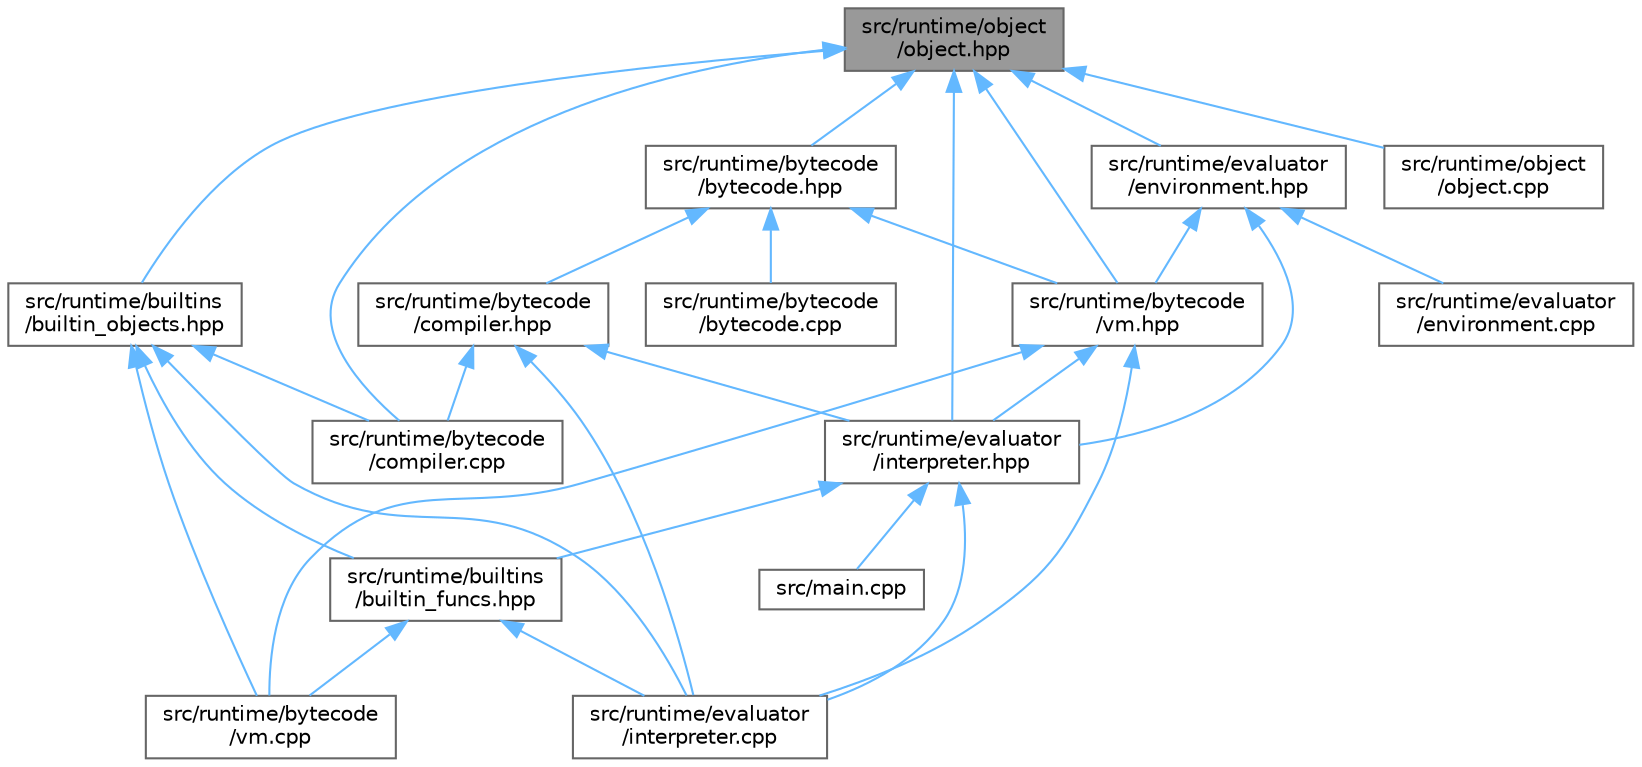 digraph "src/runtime/object/object.hpp"
{
 // LATEX_PDF_SIZE
  bgcolor="transparent";
  edge [fontname=Helvetica,fontsize=10,labelfontname=Helvetica,labelfontsize=10];
  node [fontname=Helvetica,fontsize=10,shape=box,height=0.2,width=0.4];
  Node1 [id="Node000001",label="src/runtime/object\l/object.hpp",height=0.2,width=0.4,color="gray40", fillcolor="grey60", style="filled", fontcolor="black",tooltip="Runtime object system using NaN-boxing for efficient value representation."];
  Node1 -> Node2 [id="edge1_Node000001_Node000002",dir="back",color="steelblue1",style="solid",tooltip=" "];
  Node2 [id="Node000002",label="src/runtime/builtins\l/builtin_objects.hpp",height=0.2,width=0.4,color="grey40", fillcolor="white", style="filled",URL="$builtin__objects_8hpp.html",tooltip="Built-in garbage-collected object types (String, Array, Dict)"];
  Node2 -> Node3 [id="edge2_Node000002_Node000003",dir="back",color="steelblue1",style="solid",tooltip=" "];
  Node3 [id="Node000003",label="src/runtime/builtins\l/builtin_funcs.hpp",height=0.2,width=0.4,color="grey40", fillcolor="white", style="filled",URL="$builtin__funcs_8hpp.html",tooltip="Implementation of all PEBBL builtin functions."];
  Node3 -> Node4 [id="edge3_Node000003_Node000004",dir="back",color="steelblue1",style="solid",tooltip=" "];
  Node4 [id="Node000004",label="src/runtime/bytecode\l/vm.cpp",height=0.2,width=0.4,color="grey40", fillcolor="white", style="filled",URL="$vm_8cpp.html",tooltip="Implementation of the PEBBL virtual machine."];
  Node3 -> Node5 [id="edge4_Node000003_Node000005",dir="back",color="steelblue1",style="solid",tooltip=" "];
  Node5 [id="Node000005",label="src/runtime/evaluator\l/interpreter.cpp",height=0.2,width=0.4,color="grey40", fillcolor="white", style="filled",URL="$interpreter_8cpp.html",tooltip="Implementation of the main interpreter."];
  Node2 -> Node6 [id="edge5_Node000002_Node000006",dir="back",color="steelblue1",style="solid",tooltip=" "];
  Node6 [id="Node000006",label="src/runtime/bytecode\l/compiler.cpp",height=0.2,width=0.4,color="grey40", fillcolor="white", style="filled",URL="$compiler_8cpp.html",tooltip="Implementation of the AST to bytecode compiler."];
  Node2 -> Node4 [id="edge6_Node000002_Node000004",dir="back",color="steelblue1",style="solid",tooltip=" "];
  Node2 -> Node5 [id="edge7_Node000002_Node000005",dir="back",color="steelblue1",style="solid",tooltip=" "];
  Node1 -> Node7 [id="edge8_Node000001_Node000007",dir="back",color="steelblue1",style="solid",tooltip=" "];
  Node7 [id="Node000007",label="src/runtime/bytecode\l/bytecode.hpp",height=0.2,width=0.4,color="grey40", fillcolor="white", style="filled",URL="$bytecode_8hpp.html",tooltip="Bytecode instruction definitions and data structures for the PEBBL virtual machine."];
  Node7 -> Node8 [id="edge9_Node000007_Node000008",dir="back",color="steelblue1",style="solid",tooltip=" "];
  Node8 [id="Node000008",label="src/runtime/bytecode\l/bytecode.cpp",height=0.2,width=0.4,color="grey40", fillcolor="white", style="filled",URL="$bytecode_8cpp.html",tooltip="Implementation of bytecode utilities and debugging functions."];
  Node7 -> Node9 [id="edge10_Node000007_Node000009",dir="back",color="steelblue1",style="solid",tooltip=" "];
  Node9 [id="Node000009",label="src/runtime/bytecode\l/compiler.hpp",height=0.2,width=0.4,color="grey40", fillcolor="white", style="filled",URL="$compiler_8hpp.html",tooltip="AST to bytecode compiler for the PEBBL language."];
  Node9 -> Node6 [id="edge11_Node000009_Node000006",dir="back",color="steelblue1",style="solid",tooltip=" "];
  Node9 -> Node5 [id="edge12_Node000009_Node000005",dir="back",color="steelblue1",style="solid",tooltip=" "];
  Node9 -> Node10 [id="edge13_Node000009_Node000010",dir="back",color="steelblue1",style="solid",tooltip=" "];
  Node10 [id="Node000010",label="src/runtime/evaluator\l/interpreter.hpp",height=0.2,width=0.4,color="grey40", fillcolor="white", style="filled",URL="$interpreter_8hpp.html",tooltip="Main interpreter/evaluator for executing PEBBL AST."];
  Node10 -> Node11 [id="edge14_Node000010_Node000011",dir="back",color="steelblue1",style="solid",tooltip=" "];
  Node11 [id="Node000011",label="src/main.cpp",height=0.2,width=0.4,color="grey40", fillcolor="white", style="filled",URL="$main_8cpp.html",tooltip="Main entry point for the PEBBL language interpreter."];
  Node10 -> Node3 [id="edge15_Node000010_Node000003",dir="back",color="steelblue1",style="solid",tooltip=" "];
  Node10 -> Node5 [id="edge16_Node000010_Node000005",dir="back",color="steelblue1",style="solid",tooltip=" "];
  Node7 -> Node12 [id="edge17_Node000007_Node000012",dir="back",color="steelblue1",style="solid",tooltip=" "];
  Node12 [id="Node000012",label="src/runtime/bytecode\l/vm.hpp",height=0.2,width=0.4,color="grey40", fillcolor="white", style="filled",URL="$vm_8hpp.html",tooltip="Virtual machine for executing PEBBL bytecode."];
  Node12 -> Node4 [id="edge18_Node000012_Node000004",dir="back",color="steelblue1",style="solid",tooltip=" "];
  Node12 -> Node5 [id="edge19_Node000012_Node000005",dir="back",color="steelblue1",style="solid",tooltip=" "];
  Node12 -> Node10 [id="edge20_Node000012_Node000010",dir="back",color="steelblue1",style="solid",tooltip=" "];
  Node1 -> Node6 [id="edge21_Node000001_Node000006",dir="back",color="steelblue1",style="solid",tooltip=" "];
  Node1 -> Node12 [id="edge22_Node000001_Node000012",dir="back",color="steelblue1",style="solid",tooltip=" "];
  Node1 -> Node13 [id="edge23_Node000001_Node000013",dir="back",color="steelblue1",style="solid",tooltip=" "];
  Node13 [id="Node000013",label="src/runtime/evaluator\l/environment.hpp",height=0.2,width=0.4,color="grey40", fillcolor="white", style="filled",URL="$environment_8hpp.html",tooltip="Environment system for variable storage and scope management."];
  Node13 -> Node12 [id="edge24_Node000013_Node000012",dir="back",color="steelblue1",style="solid",tooltip=" "];
  Node13 -> Node14 [id="edge25_Node000013_Node000014",dir="back",color="steelblue1",style="solid",tooltip=" "];
  Node14 [id="Node000014",label="src/runtime/evaluator\l/environment.cpp",height=0.2,width=0.4,color="grey40", fillcolor="white", style="filled",URL="$environment_8cpp.html",tooltip="Implementation of the Environment system."];
  Node13 -> Node10 [id="edge26_Node000013_Node000010",dir="back",color="steelblue1",style="solid",tooltip=" "];
  Node1 -> Node10 [id="edge27_Node000001_Node000010",dir="back",color="steelblue1",style="solid",tooltip=" "];
  Node1 -> Node15 [id="edge28_Node000001_Node000015",dir="back",color="steelblue1",style="solid",tooltip=" "];
  Node15 [id="Node000015",label="src/runtime/object\l/object.cpp",height=0.2,width=0.4,color="grey40", fillcolor="white", style="filled",URL="$object_8cpp.html",tooltip="Implementation of the PEBBLObject NaN-boxing system."];
}
